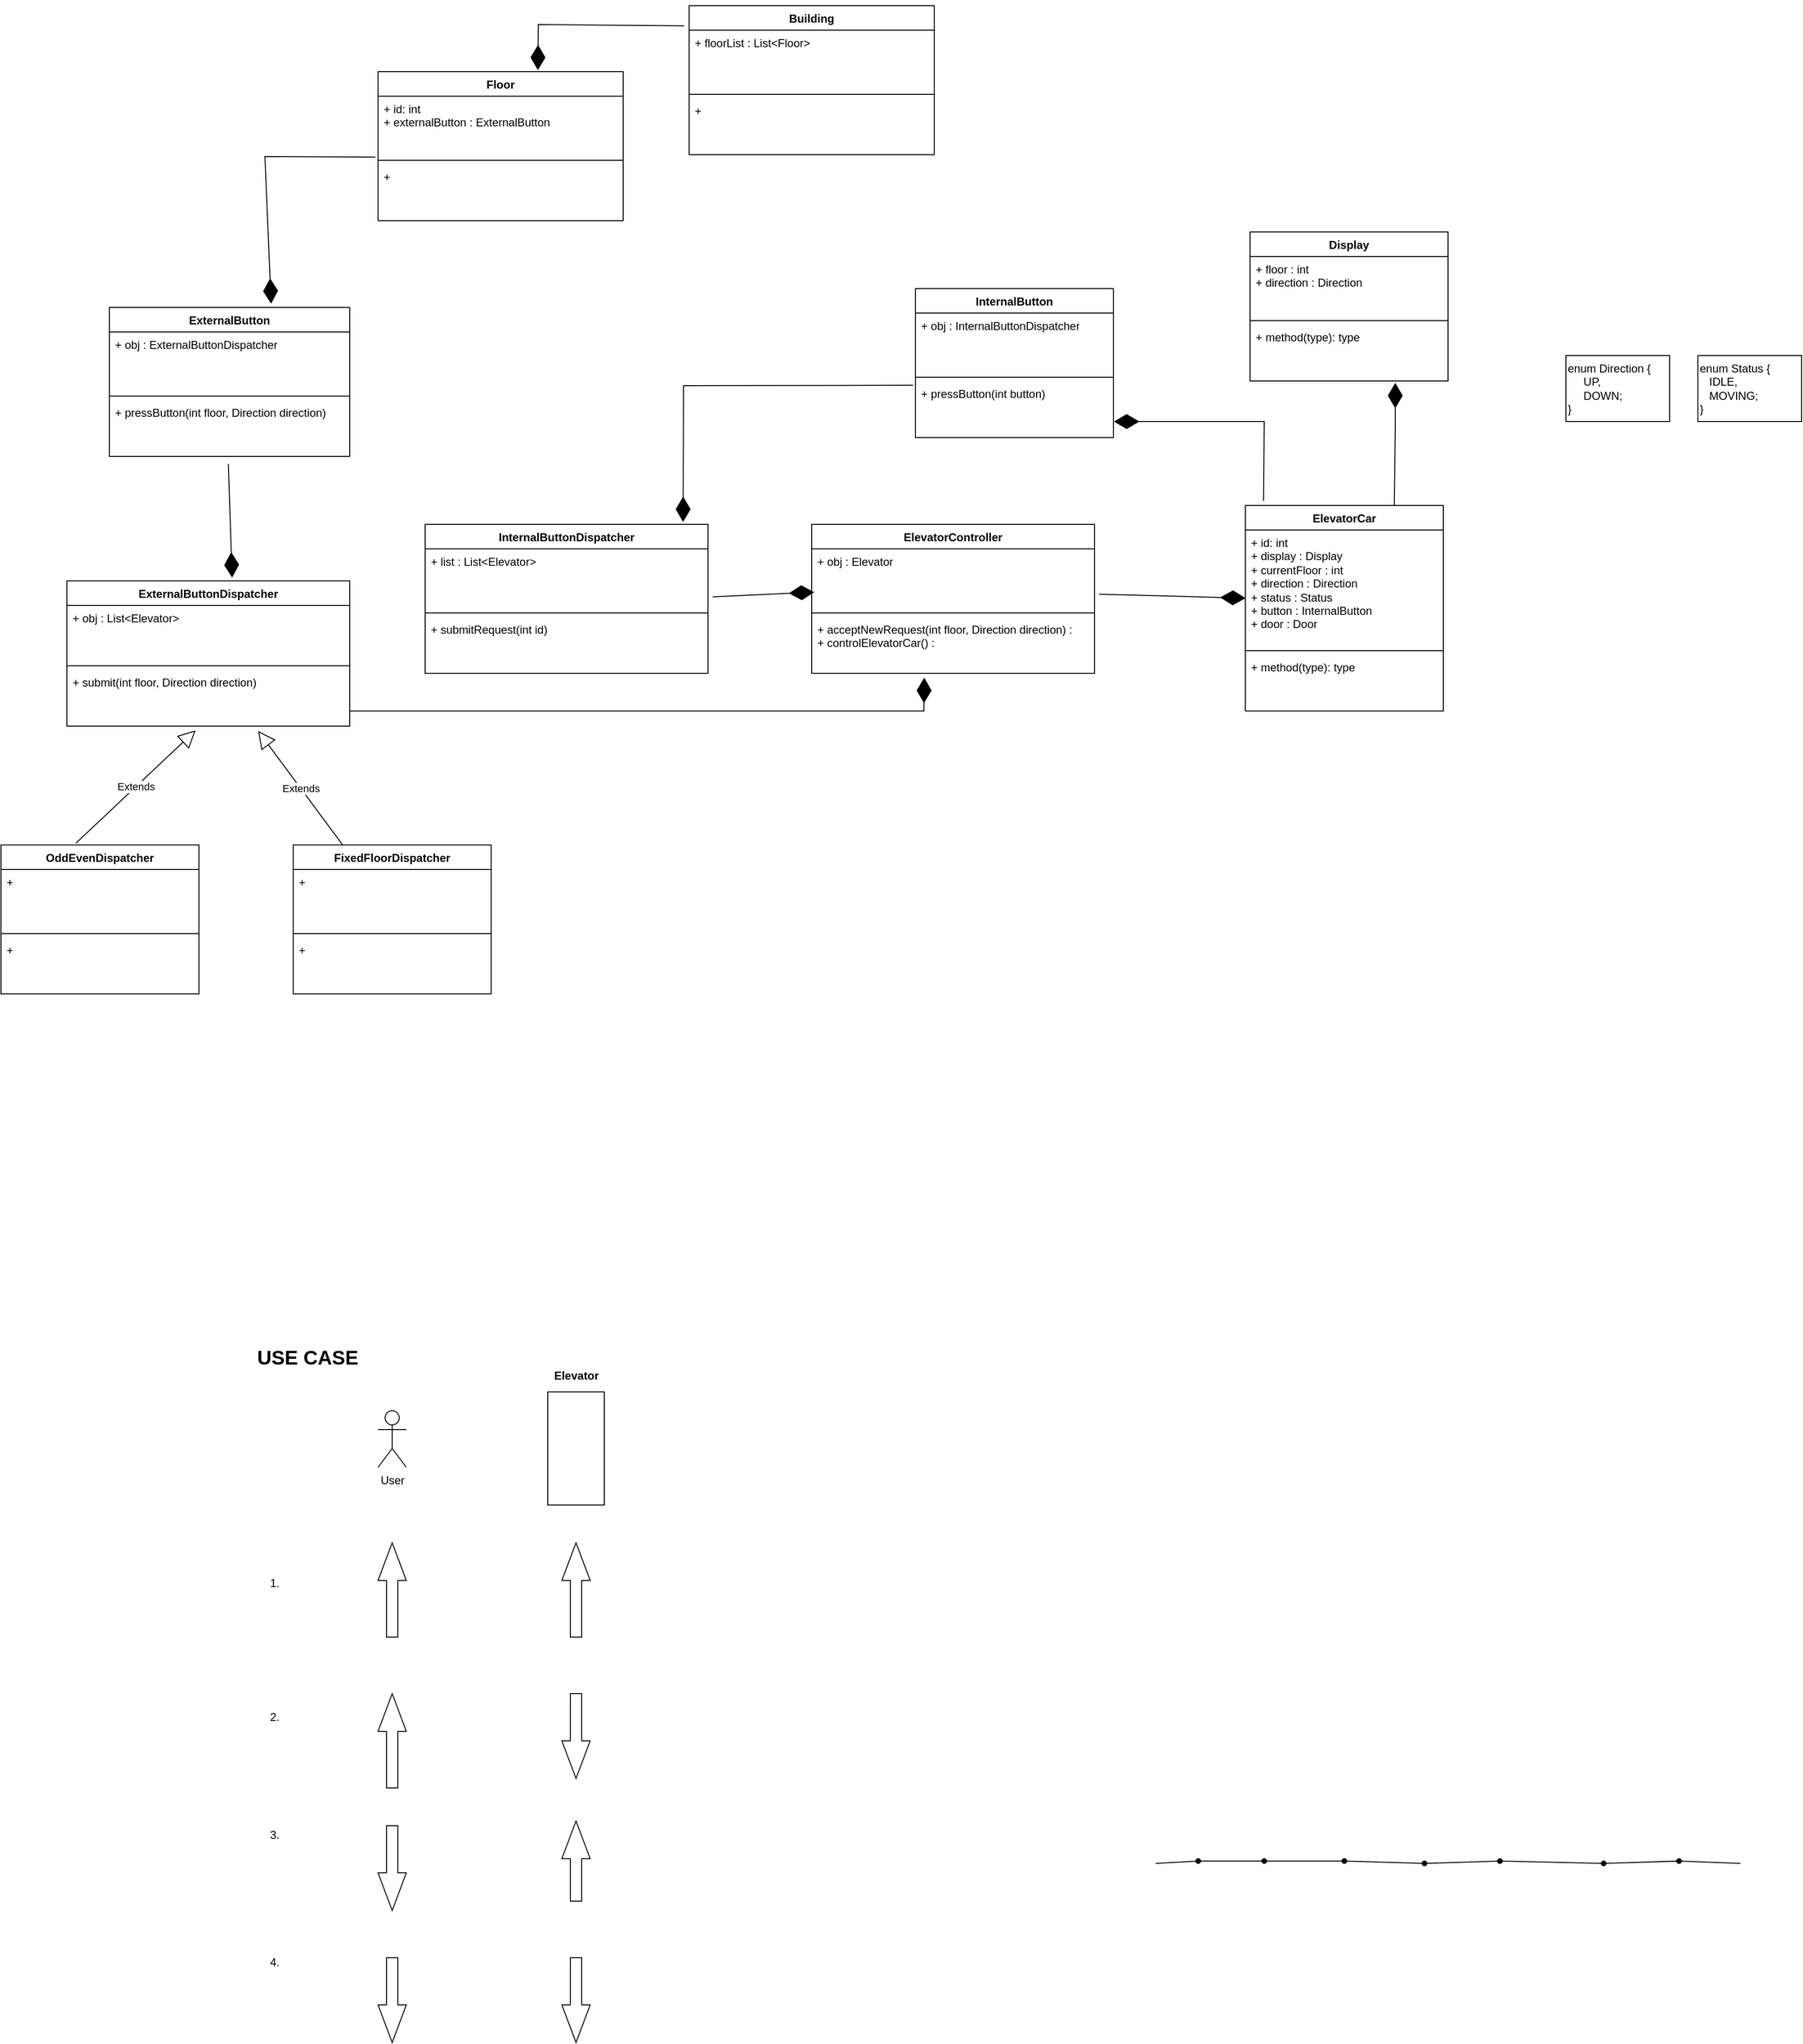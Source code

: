 <mxfile version="24.5.4" type="device">
  <diagram name="Page-1" id="S8YTOZrHcixdIfj45pyo">
    <mxGraphModel dx="3222" dy="2102" grid="1" gridSize="10" guides="1" tooltips="1" connect="1" arrows="1" fold="1" page="1" pageScale="1" pageWidth="850" pageHeight="1100" math="0" shadow="0">
      <root>
        <mxCell id="0" />
        <mxCell id="1" parent="0" />
        <mxCell id="PVSmNiR2cH8IBzTru6Gr-1" value="ElevatorCar" style="swimlane;fontStyle=1;align=center;verticalAlign=top;childLayout=stackLayout;horizontal=1;startSize=26;horizontalStack=0;resizeParent=1;resizeParentMax=0;resizeLast=0;collapsible=1;marginBottom=0;whiteSpace=wrap;html=1;" vertex="1" parent="1">
          <mxGeometry x="210" y="220" width="210" height="218" as="geometry" />
        </mxCell>
        <mxCell id="PVSmNiR2cH8IBzTru6Gr-2" value="&lt;div&gt;+ id: int&lt;/div&gt;+ display : Display&lt;div&gt;+ currentFloor : int&lt;/div&gt;&lt;div&gt;+ direction : Direction&lt;/div&gt;&lt;div&gt;+ status : Status&lt;/div&gt;&lt;div&gt;+ button : InternalButton&lt;/div&gt;&lt;div&gt;+ door : Door&lt;/div&gt;" style="text;strokeColor=none;fillColor=none;align=left;verticalAlign=top;spacingLeft=4;spacingRight=4;overflow=hidden;rotatable=0;points=[[0,0.5],[1,0.5]];portConstraint=eastwest;whiteSpace=wrap;html=1;" vertex="1" parent="PVSmNiR2cH8IBzTru6Gr-1">
          <mxGeometry y="26" width="210" height="124" as="geometry" />
        </mxCell>
        <mxCell id="PVSmNiR2cH8IBzTru6Gr-3" value="" style="line;strokeWidth=1;fillColor=none;align=left;verticalAlign=middle;spacingTop=-1;spacingLeft=3;spacingRight=3;rotatable=0;labelPosition=right;points=[];portConstraint=eastwest;strokeColor=inherit;" vertex="1" parent="PVSmNiR2cH8IBzTru6Gr-1">
          <mxGeometry y="150" width="210" height="8" as="geometry" />
        </mxCell>
        <mxCell id="PVSmNiR2cH8IBzTru6Gr-4" value="+ method(type): type" style="text;strokeColor=none;fillColor=none;align=left;verticalAlign=top;spacingLeft=4;spacingRight=4;overflow=hidden;rotatable=0;points=[[0,0.5],[1,0.5]];portConstraint=eastwest;whiteSpace=wrap;html=1;" vertex="1" parent="PVSmNiR2cH8IBzTru6Gr-1">
          <mxGeometry y="158" width="210" height="60" as="geometry" />
        </mxCell>
        <mxCell id="PVSmNiR2cH8IBzTru6Gr-5" value="Display" style="swimlane;fontStyle=1;align=center;verticalAlign=top;childLayout=stackLayout;horizontal=1;startSize=26;horizontalStack=0;resizeParent=1;resizeParentMax=0;resizeLast=0;collapsible=1;marginBottom=0;whiteSpace=wrap;html=1;" vertex="1" parent="1">
          <mxGeometry x="215" y="-70" width="210" height="158" as="geometry" />
        </mxCell>
        <mxCell id="PVSmNiR2cH8IBzTru6Gr-6" value="+ floor : int&lt;div&gt;+ direction : Direction&lt;/div&gt;" style="text;strokeColor=none;fillColor=none;align=left;verticalAlign=top;spacingLeft=4;spacingRight=4;overflow=hidden;rotatable=0;points=[[0,0.5],[1,0.5]];portConstraint=eastwest;whiteSpace=wrap;html=1;" vertex="1" parent="PVSmNiR2cH8IBzTru6Gr-5">
          <mxGeometry y="26" width="210" height="64" as="geometry" />
        </mxCell>
        <mxCell id="PVSmNiR2cH8IBzTru6Gr-7" value="" style="line;strokeWidth=1;fillColor=none;align=left;verticalAlign=middle;spacingTop=-1;spacingLeft=3;spacingRight=3;rotatable=0;labelPosition=right;points=[];portConstraint=eastwest;strokeColor=inherit;" vertex="1" parent="PVSmNiR2cH8IBzTru6Gr-5">
          <mxGeometry y="90" width="210" height="8" as="geometry" />
        </mxCell>
        <mxCell id="PVSmNiR2cH8IBzTru6Gr-8" value="+ method(type): type" style="text;strokeColor=none;fillColor=none;align=left;verticalAlign=top;spacingLeft=4;spacingRight=4;overflow=hidden;rotatable=0;points=[[0,0.5],[1,0.5]];portConstraint=eastwest;whiteSpace=wrap;html=1;" vertex="1" parent="PVSmNiR2cH8IBzTru6Gr-5">
          <mxGeometry y="98" width="210" height="60" as="geometry" />
        </mxCell>
        <mxCell id="PVSmNiR2cH8IBzTru6Gr-9" value="enum Direction {&lt;div&gt;&lt;span style=&quot;background-color: initial;&quot;&gt;&amp;nbsp; &amp;nbsp; &amp;nbsp;UP,&lt;/span&gt;&lt;/div&gt;&lt;div&gt;&lt;span style=&quot;background-color: initial;&quot;&gt;&amp;nbsp; &amp;nbsp; &amp;nbsp;DOWN;&lt;/span&gt;&lt;div&gt;}&lt;/div&gt;&lt;/div&gt;" style="html=1;whiteSpace=wrap;align=left;" vertex="1" parent="1">
          <mxGeometry x="550" y="61" width="110" height="70" as="geometry" />
        </mxCell>
        <mxCell id="PVSmNiR2cH8IBzTru6Gr-10" value="enum Status {&lt;div&gt;&amp;nbsp; &amp;nbsp;IDLE,&lt;/div&gt;&lt;div&gt;&amp;nbsp; &amp;nbsp;MOVING;&lt;/div&gt;&lt;div&gt;}&lt;/div&gt;" style="html=1;whiteSpace=wrap;align=left;" vertex="1" parent="1">
          <mxGeometry x="690" y="61" width="110" height="70" as="geometry" />
        </mxCell>
        <mxCell id="PVSmNiR2cH8IBzTru6Gr-11" value="InternalButton" style="swimlane;fontStyle=1;align=center;verticalAlign=top;childLayout=stackLayout;horizontal=1;startSize=26;horizontalStack=0;resizeParent=1;resizeParentMax=0;resizeLast=0;collapsible=1;marginBottom=0;whiteSpace=wrap;html=1;" vertex="1" parent="1">
          <mxGeometry x="-140" y="-10" width="210" height="158" as="geometry" />
        </mxCell>
        <mxCell id="PVSmNiR2cH8IBzTru6Gr-12" value="+ obj : InternalButtonDispatcher" style="text;strokeColor=none;fillColor=none;align=left;verticalAlign=top;spacingLeft=4;spacingRight=4;overflow=hidden;rotatable=0;points=[[0,0.5],[1,0.5]];portConstraint=eastwest;whiteSpace=wrap;html=1;" vertex="1" parent="PVSmNiR2cH8IBzTru6Gr-11">
          <mxGeometry y="26" width="210" height="64" as="geometry" />
        </mxCell>
        <mxCell id="PVSmNiR2cH8IBzTru6Gr-13" value="" style="line;strokeWidth=1;fillColor=none;align=left;verticalAlign=middle;spacingTop=-1;spacingLeft=3;spacingRight=3;rotatable=0;labelPosition=right;points=[];portConstraint=eastwest;strokeColor=inherit;" vertex="1" parent="PVSmNiR2cH8IBzTru6Gr-11">
          <mxGeometry y="90" width="210" height="8" as="geometry" />
        </mxCell>
        <mxCell id="PVSmNiR2cH8IBzTru6Gr-14" value="+ pressButton(int button)" style="text;strokeColor=none;fillColor=none;align=left;verticalAlign=top;spacingLeft=4;spacingRight=4;overflow=hidden;rotatable=0;points=[[0,0.5],[1,0.5]];portConstraint=eastwest;whiteSpace=wrap;html=1;" vertex="1" parent="PVSmNiR2cH8IBzTru6Gr-11">
          <mxGeometry y="98" width="210" height="60" as="geometry" />
        </mxCell>
        <mxCell id="PVSmNiR2cH8IBzTru6Gr-15" value="" style="endArrow=diamondThin;endFill=1;endSize=24;html=1;rounded=0;exitX=0.092;exitY=-0.022;exitDx=0;exitDy=0;exitPerimeter=0;entryX=1.003;entryY=0.717;entryDx=0;entryDy=0;entryPerimeter=0;" edge="1" parent="1" source="PVSmNiR2cH8IBzTru6Gr-1" target="PVSmNiR2cH8IBzTru6Gr-14">
          <mxGeometry width="160" relative="1" as="geometry">
            <mxPoint x="30" y="70" as="sourcePoint" />
            <mxPoint x="190" y="70" as="targetPoint" />
            <Array as="points">
              <mxPoint x="230" y="131" />
            </Array>
          </mxGeometry>
        </mxCell>
        <mxCell id="PVSmNiR2cH8IBzTru6Gr-16" value="" style="endArrow=diamondThin;endFill=1;endSize=24;html=1;rounded=0;exitX=0.092;exitY=-0.022;exitDx=0;exitDy=0;exitPerimeter=0;" edge="1" parent="1">
          <mxGeometry width="160" relative="1" as="geometry">
            <mxPoint x="368" y="220" as="sourcePoint" />
            <mxPoint x="369" y="90" as="targetPoint" />
            <Array as="points">
              <mxPoint x="369" y="136" />
            </Array>
          </mxGeometry>
        </mxCell>
        <mxCell id="PVSmNiR2cH8IBzTru6Gr-17" value="ElevatorController" style="swimlane;fontStyle=1;align=center;verticalAlign=top;childLayout=stackLayout;horizontal=1;startSize=26;horizontalStack=0;resizeParent=1;resizeParentMax=0;resizeLast=0;collapsible=1;marginBottom=0;whiteSpace=wrap;html=1;" vertex="1" parent="1">
          <mxGeometry x="-250" y="240" width="300" height="158" as="geometry" />
        </mxCell>
        <mxCell id="PVSmNiR2cH8IBzTru6Gr-18" value="+ obj : Elevator" style="text;strokeColor=none;fillColor=none;align=left;verticalAlign=top;spacingLeft=4;spacingRight=4;overflow=hidden;rotatable=0;points=[[0,0.5],[1,0.5]];portConstraint=eastwest;whiteSpace=wrap;html=1;" vertex="1" parent="PVSmNiR2cH8IBzTru6Gr-17">
          <mxGeometry y="26" width="300" height="64" as="geometry" />
        </mxCell>
        <mxCell id="PVSmNiR2cH8IBzTru6Gr-19" value="" style="line;strokeWidth=1;fillColor=none;align=left;verticalAlign=middle;spacingTop=-1;spacingLeft=3;spacingRight=3;rotatable=0;labelPosition=right;points=[];portConstraint=eastwest;strokeColor=inherit;" vertex="1" parent="PVSmNiR2cH8IBzTru6Gr-17">
          <mxGeometry y="90" width="300" height="8" as="geometry" />
        </mxCell>
        <mxCell id="PVSmNiR2cH8IBzTru6Gr-20" value="+ acceptNewRequest(int floor, Direction direction) :&lt;div&gt;+ controlElevatorCar() :&lt;/div&gt;" style="text;strokeColor=none;fillColor=none;align=left;verticalAlign=top;spacingLeft=4;spacingRight=4;overflow=hidden;rotatable=0;points=[[0,0.5],[1,0.5]];portConstraint=eastwest;whiteSpace=wrap;html=1;" vertex="1" parent="PVSmNiR2cH8IBzTru6Gr-17">
          <mxGeometry y="98" width="300" height="60" as="geometry" />
        </mxCell>
        <mxCell id="PVSmNiR2cH8IBzTru6Gr-21" value="" style="endArrow=diamondThin;endFill=1;endSize=24;html=1;rounded=0;exitX=1.016;exitY=0.751;exitDx=0;exitDy=0;exitPerimeter=0;entryX=0.001;entryY=0.583;entryDx=0;entryDy=0;entryPerimeter=0;" edge="1" parent="1" source="PVSmNiR2cH8IBzTru6Gr-18" target="PVSmNiR2cH8IBzTru6Gr-2">
          <mxGeometry width="160" relative="1" as="geometry">
            <mxPoint x="70" y="360" as="sourcePoint" />
            <mxPoint x="71" y="230" as="targetPoint" />
            <Array as="points" />
          </mxGeometry>
        </mxCell>
        <mxCell id="PVSmNiR2cH8IBzTru6Gr-22" value="InternalButtonDispatcher" style="swimlane;fontStyle=1;align=center;verticalAlign=top;childLayout=stackLayout;horizontal=1;startSize=26;horizontalStack=0;resizeParent=1;resizeParentMax=0;resizeLast=0;collapsible=1;marginBottom=0;whiteSpace=wrap;html=1;" vertex="1" parent="1">
          <mxGeometry x="-660" y="240" width="300" height="158" as="geometry" />
        </mxCell>
        <mxCell id="PVSmNiR2cH8IBzTru6Gr-23" value="+ list : List&amp;lt;Elevator&amp;gt;" style="text;strokeColor=none;fillColor=none;align=left;verticalAlign=top;spacingLeft=4;spacingRight=4;overflow=hidden;rotatable=0;points=[[0,0.5],[1,0.5]];portConstraint=eastwest;whiteSpace=wrap;html=1;" vertex="1" parent="PVSmNiR2cH8IBzTru6Gr-22">
          <mxGeometry y="26" width="300" height="64" as="geometry" />
        </mxCell>
        <mxCell id="PVSmNiR2cH8IBzTru6Gr-24" value="" style="line;strokeWidth=1;fillColor=none;align=left;verticalAlign=middle;spacingTop=-1;spacingLeft=3;spacingRight=3;rotatable=0;labelPosition=right;points=[];portConstraint=eastwest;strokeColor=inherit;" vertex="1" parent="PVSmNiR2cH8IBzTru6Gr-22">
          <mxGeometry y="90" width="300" height="8" as="geometry" />
        </mxCell>
        <mxCell id="PVSmNiR2cH8IBzTru6Gr-25" value="+ submitRequest(int id)" style="text;strokeColor=none;fillColor=none;align=left;verticalAlign=top;spacingLeft=4;spacingRight=4;overflow=hidden;rotatable=0;points=[[0,0.5],[1,0.5]];portConstraint=eastwest;whiteSpace=wrap;html=1;" vertex="1" parent="PVSmNiR2cH8IBzTru6Gr-22">
          <mxGeometry y="98" width="300" height="60" as="geometry" />
        </mxCell>
        <mxCell id="PVSmNiR2cH8IBzTru6Gr-26" value="ExternalButtonDispatcher" style="swimlane;fontStyle=1;align=center;verticalAlign=top;childLayout=stackLayout;horizontal=1;startSize=26;horizontalStack=0;resizeParent=1;resizeParentMax=0;resizeLast=0;collapsible=1;marginBottom=0;whiteSpace=wrap;html=1;" vertex="1" parent="1">
          <mxGeometry x="-1040" y="300" width="300" height="154" as="geometry" />
        </mxCell>
        <mxCell id="PVSmNiR2cH8IBzTru6Gr-27" value="+ obj : List&amp;lt;Elevator&amp;gt;" style="text;strokeColor=none;fillColor=none;align=left;verticalAlign=top;spacingLeft=4;spacingRight=4;overflow=hidden;rotatable=0;points=[[0,0.5],[1,0.5]];portConstraint=eastwest;whiteSpace=wrap;html=1;" vertex="1" parent="PVSmNiR2cH8IBzTru6Gr-26">
          <mxGeometry y="26" width="300" height="60" as="geometry" />
        </mxCell>
        <mxCell id="PVSmNiR2cH8IBzTru6Gr-28" value="" style="line;strokeWidth=1;fillColor=none;align=left;verticalAlign=middle;spacingTop=-1;spacingLeft=3;spacingRight=3;rotatable=0;labelPosition=right;points=[];portConstraint=eastwest;strokeColor=inherit;" vertex="1" parent="PVSmNiR2cH8IBzTru6Gr-26">
          <mxGeometry y="86" width="300" height="8" as="geometry" />
        </mxCell>
        <mxCell id="PVSmNiR2cH8IBzTru6Gr-29" value="+ submit(int floor, Direction direction)" style="text;strokeColor=none;fillColor=none;align=left;verticalAlign=top;spacingLeft=4;spacingRight=4;overflow=hidden;rotatable=0;points=[[0,0.5],[1,0.5]];portConstraint=eastwest;whiteSpace=wrap;html=1;" vertex="1" parent="PVSmNiR2cH8IBzTru6Gr-26">
          <mxGeometry y="94" width="300" height="60" as="geometry" />
        </mxCell>
        <mxCell id="PVSmNiR2cH8IBzTru6Gr-30" value="" style="endArrow=diamondThin;endFill=1;endSize=24;html=1;rounded=0;exitX=-0.012;exitY=0.076;exitDx=0;exitDy=0;exitPerimeter=0;entryX=0.912;entryY=-0.016;entryDx=0;entryDy=0;entryPerimeter=0;" edge="1" parent="1" source="PVSmNiR2cH8IBzTru6Gr-14" target="PVSmNiR2cH8IBzTru6Gr-22">
          <mxGeometry width="160" relative="1" as="geometry">
            <mxPoint x="-346" y="172" as="sourcePoint" />
            <mxPoint x="-504" y="88" as="targetPoint" />
            <Array as="points">
              <mxPoint x="-386" y="93" />
            </Array>
          </mxGeometry>
        </mxCell>
        <mxCell id="PVSmNiR2cH8IBzTru6Gr-31" value="ExternalButton" style="swimlane;fontStyle=1;align=center;verticalAlign=top;childLayout=stackLayout;horizontal=1;startSize=26;horizontalStack=0;resizeParent=1;resizeParentMax=0;resizeLast=0;collapsible=1;marginBottom=0;whiteSpace=wrap;html=1;" vertex="1" parent="1">
          <mxGeometry x="-995" y="10" width="255" height="158" as="geometry" />
        </mxCell>
        <mxCell id="PVSmNiR2cH8IBzTru6Gr-32" value="+ obj : ExternalButtonDispatcher" style="text;strokeColor=none;fillColor=none;align=left;verticalAlign=top;spacingLeft=4;spacingRight=4;overflow=hidden;rotatable=0;points=[[0,0.5],[1,0.5]];portConstraint=eastwest;whiteSpace=wrap;html=1;" vertex="1" parent="PVSmNiR2cH8IBzTru6Gr-31">
          <mxGeometry y="26" width="255" height="64" as="geometry" />
        </mxCell>
        <mxCell id="PVSmNiR2cH8IBzTru6Gr-33" value="" style="line;strokeWidth=1;fillColor=none;align=left;verticalAlign=middle;spacingTop=-1;spacingLeft=3;spacingRight=3;rotatable=0;labelPosition=right;points=[];portConstraint=eastwest;strokeColor=inherit;" vertex="1" parent="PVSmNiR2cH8IBzTru6Gr-31">
          <mxGeometry y="90" width="255" height="8" as="geometry" />
        </mxCell>
        <mxCell id="PVSmNiR2cH8IBzTru6Gr-34" value="+ pressButton(int floor, Direction direction)" style="text;strokeColor=none;fillColor=none;align=left;verticalAlign=top;spacingLeft=4;spacingRight=4;overflow=hidden;rotatable=0;points=[[0,0.5],[1,0.5]];portConstraint=eastwest;whiteSpace=wrap;html=1;" vertex="1" parent="PVSmNiR2cH8IBzTru6Gr-31">
          <mxGeometry y="98" width="255" height="60" as="geometry" />
        </mxCell>
        <mxCell id="PVSmNiR2cH8IBzTru6Gr-35" value="" style="endArrow=diamondThin;endFill=1;endSize=24;html=1;rounded=0;exitX=1.017;exitY=0.795;exitDx=0;exitDy=0;exitPerimeter=0;entryX=0.009;entryY=0.718;entryDx=0;entryDy=0;entryPerimeter=0;" edge="1" parent="1" source="PVSmNiR2cH8IBzTru6Gr-23" target="PVSmNiR2cH8IBzTru6Gr-18">
          <mxGeometry width="160" relative="1" as="geometry">
            <mxPoint x="-390" y="310" as="sourcePoint" />
            <mxPoint x="-235" y="314" as="targetPoint" />
            <Array as="points" />
          </mxGeometry>
        </mxCell>
        <mxCell id="PVSmNiR2cH8IBzTru6Gr-36" value="OddEvenDispatcher" style="swimlane;fontStyle=1;align=center;verticalAlign=top;childLayout=stackLayout;horizontal=1;startSize=26;horizontalStack=0;resizeParent=1;resizeParentMax=0;resizeLast=0;collapsible=1;marginBottom=0;whiteSpace=wrap;html=1;" vertex="1" parent="1">
          <mxGeometry x="-1110" y="580" width="210" height="158" as="geometry" />
        </mxCell>
        <mxCell id="PVSmNiR2cH8IBzTru6Gr-37" value="+" style="text;strokeColor=none;fillColor=none;align=left;verticalAlign=top;spacingLeft=4;spacingRight=4;overflow=hidden;rotatable=0;points=[[0,0.5],[1,0.5]];portConstraint=eastwest;whiteSpace=wrap;html=1;" vertex="1" parent="PVSmNiR2cH8IBzTru6Gr-36">
          <mxGeometry y="26" width="210" height="64" as="geometry" />
        </mxCell>
        <mxCell id="PVSmNiR2cH8IBzTru6Gr-38" value="" style="line;strokeWidth=1;fillColor=none;align=left;verticalAlign=middle;spacingTop=-1;spacingLeft=3;spacingRight=3;rotatable=0;labelPosition=right;points=[];portConstraint=eastwest;strokeColor=inherit;" vertex="1" parent="PVSmNiR2cH8IBzTru6Gr-36">
          <mxGeometry y="90" width="210" height="8" as="geometry" />
        </mxCell>
        <mxCell id="PVSmNiR2cH8IBzTru6Gr-39" value="+" style="text;strokeColor=none;fillColor=none;align=left;verticalAlign=top;spacingLeft=4;spacingRight=4;overflow=hidden;rotatable=0;points=[[0,0.5],[1,0.5]];portConstraint=eastwest;whiteSpace=wrap;html=1;" vertex="1" parent="PVSmNiR2cH8IBzTru6Gr-36">
          <mxGeometry y="98" width="210" height="60" as="geometry" />
        </mxCell>
        <mxCell id="PVSmNiR2cH8IBzTru6Gr-40" value="FixedFloorDispatcher" style="swimlane;fontStyle=1;align=center;verticalAlign=top;childLayout=stackLayout;horizontal=1;startSize=26;horizontalStack=0;resizeParent=1;resizeParentMax=0;resizeLast=0;collapsible=1;marginBottom=0;whiteSpace=wrap;html=1;" vertex="1" parent="1">
          <mxGeometry x="-800" y="580" width="210" height="158" as="geometry" />
        </mxCell>
        <mxCell id="PVSmNiR2cH8IBzTru6Gr-41" value="+" style="text;strokeColor=none;fillColor=none;align=left;verticalAlign=top;spacingLeft=4;spacingRight=4;overflow=hidden;rotatable=0;points=[[0,0.5],[1,0.5]];portConstraint=eastwest;whiteSpace=wrap;html=1;" vertex="1" parent="PVSmNiR2cH8IBzTru6Gr-40">
          <mxGeometry y="26" width="210" height="64" as="geometry" />
        </mxCell>
        <mxCell id="PVSmNiR2cH8IBzTru6Gr-42" value="" style="line;strokeWidth=1;fillColor=none;align=left;verticalAlign=middle;spacingTop=-1;spacingLeft=3;spacingRight=3;rotatable=0;labelPosition=right;points=[];portConstraint=eastwest;strokeColor=inherit;" vertex="1" parent="PVSmNiR2cH8IBzTru6Gr-40">
          <mxGeometry y="90" width="210" height="8" as="geometry" />
        </mxCell>
        <mxCell id="PVSmNiR2cH8IBzTru6Gr-43" value="+" style="text;strokeColor=none;fillColor=none;align=left;verticalAlign=top;spacingLeft=4;spacingRight=4;overflow=hidden;rotatable=0;points=[[0,0.5],[1,0.5]];portConstraint=eastwest;whiteSpace=wrap;html=1;" vertex="1" parent="PVSmNiR2cH8IBzTru6Gr-40">
          <mxGeometry y="98" width="210" height="60" as="geometry" />
        </mxCell>
        <mxCell id="PVSmNiR2cH8IBzTru6Gr-44" value="Extends" style="endArrow=block;endSize=16;endFill=0;html=1;rounded=0;entryX=0.676;entryY=1.086;entryDx=0;entryDy=0;entryPerimeter=0;exitX=0.25;exitY=0;exitDx=0;exitDy=0;" edge="1" parent="1" source="PVSmNiR2cH8IBzTru6Gr-40" target="PVSmNiR2cH8IBzTru6Gr-29">
          <mxGeometry width="160" relative="1" as="geometry">
            <mxPoint x="-700" y="500" as="sourcePoint" />
            <mxPoint x="-540" y="500" as="targetPoint" />
          </mxGeometry>
        </mxCell>
        <mxCell id="PVSmNiR2cH8IBzTru6Gr-45" value="Extends" style="endArrow=block;endSize=16;endFill=0;html=1;rounded=0;entryX=0.455;entryY=1.075;entryDx=0;entryDy=0;entryPerimeter=0;exitX=0.379;exitY=-0.012;exitDx=0;exitDy=0;exitPerimeter=0;" edge="1" parent="1" source="PVSmNiR2cH8IBzTru6Gr-36" target="PVSmNiR2cH8IBzTru6Gr-29">
          <mxGeometry width="160" relative="1" as="geometry">
            <mxPoint x="-1020" y="500" as="sourcePoint" />
            <mxPoint x="-920" y="394" as="targetPoint" />
          </mxGeometry>
        </mxCell>
        <mxCell id="PVSmNiR2cH8IBzTru6Gr-46" value="" style="endArrow=diamondThin;endFill=1;endSize=24;html=1;rounded=0;exitX=1.016;exitY=0.751;exitDx=0;exitDy=0;exitPerimeter=0;entryX=0.398;entryY=1.078;entryDx=0;entryDy=0;entryPerimeter=0;" edge="1" parent="1" target="PVSmNiR2cH8IBzTru6Gr-20">
          <mxGeometry width="160" relative="1" as="geometry">
            <mxPoint x="-740" y="438" as="sourcePoint" />
            <mxPoint x="-585" y="442" as="targetPoint" />
            <Array as="points">
              <mxPoint x="-131" y="438" />
            </Array>
          </mxGeometry>
        </mxCell>
        <mxCell id="PVSmNiR2cH8IBzTru6Gr-48" value="" style="endArrow=diamondThin;endFill=1;endSize=24;html=1;rounded=0;exitX=0.495;exitY=1.133;exitDx=0;exitDy=0;exitPerimeter=0;entryX=0.584;entryY=-0.023;entryDx=0;entryDy=0;entryPerimeter=0;" edge="1" parent="1" source="PVSmNiR2cH8IBzTru6Gr-34" target="PVSmNiR2cH8IBzTru6Gr-26">
          <mxGeometry width="160" relative="1" as="geometry">
            <mxPoint x="-860" y="153" as="sourcePoint" />
            <mxPoint x="-752" y="148" as="targetPoint" />
            <Array as="points" />
          </mxGeometry>
        </mxCell>
        <mxCell id="PVSmNiR2cH8IBzTru6Gr-49" value="Floor" style="swimlane;fontStyle=1;align=center;verticalAlign=top;childLayout=stackLayout;horizontal=1;startSize=26;horizontalStack=0;resizeParent=1;resizeParentMax=0;resizeLast=0;collapsible=1;marginBottom=0;whiteSpace=wrap;html=1;" vertex="1" parent="1">
          <mxGeometry x="-710" y="-240" width="260" height="158" as="geometry" />
        </mxCell>
        <mxCell id="PVSmNiR2cH8IBzTru6Gr-50" value="+ id: int&lt;div&gt;+ externalButton : ExternalButton&lt;/div&gt;" style="text;strokeColor=none;fillColor=none;align=left;verticalAlign=top;spacingLeft=4;spacingRight=4;overflow=hidden;rotatable=0;points=[[0,0.5],[1,0.5]];portConstraint=eastwest;whiteSpace=wrap;html=1;" vertex="1" parent="PVSmNiR2cH8IBzTru6Gr-49">
          <mxGeometry y="26" width="260" height="64" as="geometry" />
        </mxCell>
        <mxCell id="PVSmNiR2cH8IBzTru6Gr-51" value="" style="line;strokeWidth=1;fillColor=none;align=left;verticalAlign=middle;spacingTop=-1;spacingLeft=3;spacingRight=3;rotatable=0;labelPosition=right;points=[];portConstraint=eastwest;strokeColor=inherit;" vertex="1" parent="PVSmNiR2cH8IBzTru6Gr-49">
          <mxGeometry y="90" width="260" height="8" as="geometry" />
        </mxCell>
        <mxCell id="PVSmNiR2cH8IBzTru6Gr-52" value="+" style="text;strokeColor=none;fillColor=none;align=left;verticalAlign=top;spacingLeft=4;spacingRight=4;overflow=hidden;rotatable=0;points=[[0,0.5],[1,0.5]];portConstraint=eastwest;whiteSpace=wrap;html=1;" vertex="1" parent="PVSmNiR2cH8IBzTru6Gr-49">
          <mxGeometry y="98" width="260" height="60" as="geometry" />
        </mxCell>
        <mxCell id="PVSmNiR2cH8IBzTru6Gr-53" value="Building" style="swimlane;fontStyle=1;align=center;verticalAlign=top;childLayout=stackLayout;horizontal=1;startSize=26;horizontalStack=0;resizeParent=1;resizeParentMax=0;resizeLast=0;collapsible=1;marginBottom=0;whiteSpace=wrap;html=1;" vertex="1" parent="1">
          <mxGeometry x="-380" y="-310" width="260" height="158" as="geometry" />
        </mxCell>
        <mxCell id="PVSmNiR2cH8IBzTru6Gr-54" value="+ floorList : List&amp;lt;Floor&amp;gt;" style="text;strokeColor=none;fillColor=none;align=left;verticalAlign=top;spacingLeft=4;spacingRight=4;overflow=hidden;rotatable=0;points=[[0,0.5],[1,0.5]];portConstraint=eastwest;whiteSpace=wrap;html=1;" vertex="1" parent="PVSmNiR2cH8IBzTru6Gr-53">
          <mxGeometry y="26" width="260" height="64" as="geometry" />
        </mxCell>
        <mxCell id="PVSmNiR2cH8IBzTru6Gr-55" value="" style="line;strokeWidth=1;fillColor=none;align=left;verticalAlign=middle;spacingTop=-1;spacingLeft=3;spacingRight=3;rotatable=0;labelPosition=right;points=[];portConstraint=eastwest;strokeColor=inherit;" vertex="1" parent="PVSmNiR2cH8IBzTru6Gr-53">
          <mxGeometry y="90" width="260" height="8" as="geometry" />
        </mxCell>
        <mxCell id="PVSmNiR2cH8IBzTru6Gr-56" value="+" style="text;strokeColor=none;fillColor=none;align=left;verticalAlign=top;spacingLeft=4;spacingRight=4;overflow=hidden;rotatable=0;points=[[0,0.5],[1,0.5]];portConstraint=eastwest;whiteSpace=wrap;html=1;" vertex="1" parent="PVSmNiR2cH8IBzTru6Gr-53">
          <mxGeometry y="98" width="260" height="60" as="geometry" />
        </mxCell>
        <mxCell id="PVSmNiR2cH8IBzTru6Gr-57" value="" style="endArrow=diamondThin;endFill=1;endSize=24;html=1;rounded=0;exitX=-0.011;exitY=-0.123;exitDx=0;exitDy=0;exitPerimeter=0;entryX=0.673;entryY=-0.025;entryDx=0;entryDy=0;entryPerimeter=0;" edge="1" parent="1" source="PVSmNiR2cH8IBzTru6Gr-52" target="PVSmNiR2cH8IBzTru6Gr-31">
          <mxGeometry width="160" relative="1" as="geometry">
            <mxPoint x="-830" y="-110" as="sourcePoint" />
            <mxPoint x="-826" y="10" as="targetPoint" />
            <Array as="points">
              <mxPoint x="-830" y="-150" />
            </Array>
          </mxGeometry>
        </mxCell>
        <mxCell id="PVSmNiR2cH8IBzTru6Gr-58" value="" style="endArrow=diamondThin;endFill=1;endSize=24;html=1;rounded=0;exitX=-0.02;exitY=-0.072;exitDx=0;exitDy=0;exitPerimeter=0;entryX=0.652;entryY=-0.01;entryDx=0;entryDy=0;entryPerimeter=0;" edge="1" parent="1" source="PVSmNiR2cH8IBzTru6Gr-54" target="PVSmNiR2cH8IBzTru6Gr-49">
          <mxGeometry width="160" relative="1" as="geometry">
            <mxPoint x="-413" y="-309" as="sourcePoint" />
            <mxPoint x="-523" y="-154" as="targetPoint" />
            <Array as="points">
              <mxPoint x="-540" y="-290" />
            </Array>
          </mxGeometry>
        </mxCell>
        <mxCell id="PVSmNiR2cH8IBzTru6Gr-62" value="User" style="shape=umlActor;verticalLabelPosition=bottom;verticalAlign=top;html=1;outlineConnect=0;" vertex="1" parent="1">
          <mxGeometry x="-710" y="1180" width="30" height="60" as="geometry" />
        </mxCell>
        <mxCell id="PVSmNiR2cH8IBzTru6Gr-63" value="" style="rounded=0;whiteSpace=wrap;html=1;rotation=-90;" vertex="1" parent="1">
          <mxGeometry x="-560" y="1190" width="120" height="60" as="geometry" />
        </mxCell>
        <mxCell id="PVSmNiR2cH8IBzTru6Gr-64" value="&lt;b&gt;Elevator&lt;/b&gt;" style="text;html=1;align=center;verticalAlign=middle;resizable=0;points=[];autosize=1;strokeColor=none;fillColor=none;" vertex="1" parent="1">
          <mxGeometry x="-535" y="1128" width="70" height="30" as="geometry" />
        </mxCell>
        <mxCell id="PVSmNiR2cH8IBzTru6Gr-65" value="" style="html=1;shadow=0;dashed=0;align=center;verticalAlign=middle;shape=mxgraph.arrows2.arrow;dy=0.6;dx=40;direction=north;notch=0;" vertex="1" parent="1">
          <mxGeometry x="-710" y="1320" width="30" height="100" as="geometry" />
        </mxCell>
        <mxCell id="PVSmNiR2cH8IBzTru6Gr-67" value="" style="html=1;shadow=0;dashed=0;align=center;verticalAlign=middle;shape=mxgraph.arrows2.arrow;dy=0.6;dx=40;direction=north;notch=0;" vertex="1" parent="1">
          <mxGeometry x="-515" y="1320" width="30" height="100" as="geometry" />
        </mxCell>
        <mxCell id="PVSmNiR2cH8IBzTru6Gr-68" value="" style="html=1;shadow=0;dashed=0;align=center;verticalAlign=middle;shape=mxgraph.arrows2.arrow;dy=0.6;dx=40;direction=north;notch=0;" vertex="1" parent="1">
          <mxGeometry x="-710" y="1480" width="30" height="100" as="geometry" />
        </mxCell>
        <mxCell id="PVSmNiR2cH8IBzTru6Gr-69" value="" style="html=1;shadow=0;dashed=0;align=center;verticalAlign=middle;shape=mxgraph.arrows2.arrow;dy=0.6;dx=40;direction=north;notch=0;" vertex="1" parent="1">
          <mxGeometry x="-515" y="1615" width="30" height="85" as="geometry" />
        </mxCell>
        <mxCell id="PVSmNiR2cH8IBzTru6Gr-70" value="" style="html=1;shadow=0;dashed=0;align=center;verticalAlign=middle;shape=mxgraph.arrows2.arrow;dy=0.6;dx=40;direction=south;notch=0;" vertex="1" parent="1">
          <mxGeometry x="-515" y="1480" width="30" height="90" as="geometry" />
        </mxCell>
        <mxCell id="PVSmNiR2cH8IBzTru6Gr-71" value="" style="html=1;shadow=0;dashed=0;align=center;verticalAlign=middle;shape=mxgraph.arrows2.arrow;dy=0.6;dx=40;direction=south;notch=0;" vertex="1" parent="1">
          <mxGeometry x="-710" y="1620" width="30" height="90" as="geometry" />
        </mxCell>
        <mxCell id="PVSmNiR2cH8IBzTru6Gr-72" value="" style="html=1;shadow=0;dashed=0;align=center;verticalAlign=middle;shape=mxgraph.arrows2.arrow;dy=0.6;dx=40;direction=south;notch=0;" vertex="1" parent="1">
          <mxGeometry x="-710" y="1760" width="30" height="90" as="geometry" />
        </mxCell>
        <mxCell id="PVSmNiR2cH8IBzTru6Gr-73" value="" style="html=1;shadow=0;dashed=0;align=center;verticalAlign=middle;shape=mxgraph.arrows2.arrow;dy=0.6;dx=40;direction=south;notch=0;" vertex="1" parent="1">
          <mxGeometry x="-515" y="1760" width="30" height="90" as="geometry" />
        </mxCell>
        <mxCell id="PVSmNiR2cH8IBzTru6Gr-74" value="1." style="text;html=1;align=center;verticalAlign=middle;resizable=0;points=[];autosize=1;strokeColor=none;fillColor=none;" vertex="1" parent="1">
          <mxGeometry x="-835" y="1348" width="30" height="30" as="geometry" />
        </mxCell>
        <mxCell id="PVSmNiR2cH8IBzTru6Gr-75" value="2.&lt;span style=&quot;color: rgba(0, 0, 0, 0); font-family: monospace; font-size: 0px; text-align: start;&quot;&gt;%3CmxGraphModel%3E%3Croot%3E%3CmxCell%20id%3D%220%22%2F%3E%3CmxCell%20id%3D%221%22%20parent%3D%220%22%2F%3E%3CmxCell%20id%3D%222%22%20value%3D%221.%22%20style%3D%22text%3Bhtml%3D1%3Balign%3Dcenter%3BverticalAlign%3Dmiddle%3Bresizable%3D0%3Bpoints%3D%5B%5D%3Bautosize%3D1%3BstrokeColor%3Dnone%3BfillColor%3Dnone%3B%22%20vertex%3D%221%22%20parent%3D%221%22%3E%3CmxGeometry%20x%3D%22-835%22%20y%3D%221348%22%20width%3D%2230%22%20height%3D%2230%22%20as%3D%22geometry%22%2F%3E%3C%2FmxCell%3E%3C%2Froot%3E%3C%2FmxGraphModel%3E&lt;/span&gt;" style="text;html=1;align=center;verticalAlign=middle;resizable=0;points=[];autosize=1;strokeColor=none;fillColor=none;" vertex="1" parent="1">
          <mxGeometry x="-835" y="1490" width="30" height="30" as="geometry" />
        </mxCell>
        <mxCell id="PVSmNiR2cH8IBzTru6Gr-76" value="3." style="text;html=1;align=center;verticalAlign=middle;resizable=0;points=[];autosize=1;strokeColor=none;fillColor=none;" vertex="1" parent="1">
          <mxGeometry x="-835" y="1615" width="30" height="30" as="geometry" />
        </mxCell>
        <mxCell id="PVSmNiR2cH8IBzTru6Gr-77" value="4." style="text;html=1;align=center;verticalAlign=middle;resizable=0;points=[];autosize=1;strokeColor=none;fillColor=none;" vertex="1" parent="1">
          <mxGeometry x="-835" y="1750" width="30" height="30" as="geometry" />
        </mxCell>
        <mxCell id="PVSmNiR2cH8IBzTru6Gr-78" value="&lt;b style=&quot;font-size: 21px;&quot;&gt;USE CASE&lt;/b&gt;" style="text;html=1;align=center;verticalAlign=middle;resizable=0;points=[];autosize=1;strokeColor=none;fillColor=none;" vertex="1" parent="1">
          <mxGeometry x="-850" y="1103" width="130" height="40" as="geometry" />
        </mxCell>
        <mxCell id="PVSmNiR2cH8IBzTru6Gr-79" value="" style="endArrow=none;html=1;rounded=0;" edge="1" parent="1" source="PVSmNiR2cH8IBzTru6Gr-104">
          <mxGeometry width="50" height="50" relative="1" as="geometry">
            <mxPoint x="115" y="1660" as="sourcePoint" />
            <mxPoint x="735" y="1660" as="targetPoint" />
          </mxGeometry>
        </mxCell>
        <mxCell id="PVSmNiR2cH8IBzTru6Gr-93" value="" style="endArrow=none;html=1;rounded=0;" edge="1" parent="1" target="PVSmNiR2cH8IBzTru6Gr-92">
          <mxGeometry width="50" height="50" relative="1" as="geometry">
            <mxPoint x="115" y="1660" as="sourcePoint" />
            <mxPoint x="735" y="1660" as="targetPoint" />
          </mxGeometry>
        </mxCell>
        <mxCell id="PVSmNiR2cH8IBzTru6Gr-92" value="" style="shape=waypoint;sketch=0;size=6;pointerEvents=1;points=[];fillColor=none;resizable=0;rotatable=0;perimeter=centerPerimeter;snapToPoint=1;" vertex="1" parent="1">
          <mxGeometry x="150" y="1647.5" width="20" height="20" as="geometry" />
        </mxCell>
        <mxCell id="PVSmNiR2cH8IBzTru6Gr-95" value="" style="endArrow=none;html=1;rounded=0;" edge="1" parent="1" source="PVSmNiR2cH8IBzTru6Gr-92" target="PVSmNiR2cH8IBzTru6Gr-94">
          <mxGeometry width="50" height="50" relative="1" as="geometry">
            <mxPoint x="160" y="1658" as="sourcePoint" />
            <mxPoint x="735" y="1660" as="targetPoint" />
          </mxGeometry>
        </mxCell>
        <mxCell id="PVSmNiR2cH8IBzTru6Gr-94" value="" style="shape=waypoint;sketch=0;size=6;pointerEvents=1;points=[];fillColor=none;resizable=0;rotatable=0;perimeter=centerPerimeter;snapToPoint=1;" vertex="1" parent="1">
          <mxGeometry x="220" y="1647.5" width="20" height="20" as="geometry" />
        </mxCell>
        <mxCell id="PVSmNiR2cH8IBzTru6Gr-97" value="" style="endArrow=none;html=1;rounded=0;" edge="1" parent="1" source="PVSmNiR2cH8IBzTru6Gr-94" target="PVSmNiR2cH8IBzTru6Gr-96">
          <mxGeometry width="50" height="50" relative="1" as="geometry">
            <mxPoint x="230" y="1658" as="sourcePoint" />
            <mxPoint x="735" y="1660" as="targetPoint" />
          </mxGeometry>
        </mxCell>
        <mxCell id="PVSmNiR2cH8IBzTru6Gr-96" value="" style="shape=waypoint;sketch=0;size=6;pointerEvents=1;points=[];fillColor=none;resizable=0;rotatable=0;perimeter=centerPerimeter;snapToPoint=1;" vertex="1" parent="1">
          <mxGeometry x="305" y="1647.5" width="20" height="20" as="geometry" />
        </mxCell>
        <mxCell id="PVSmNiR2cH8IBzTru6Gr-99" value="" style="endArrow=none;html=1;rounded=0;" edge="1" parent="1" source="PVSmNiR2cH8IBzTru6Gr-96" target="PVSmNiR2cH8IBzTru6Gr-98">
          <mxGeometry width="50" height="50" relative="1" as="geometry">
            <mxPoint x="315" y="1658" as="sourcePoint" />
            <mxPoint x="735" y="1660" as="targetPoint" />
          </mxGeometry>
        </mxCell>
        <mxCell id="PVSmNiR2cH8IBzTru6Gr-98" value="" style="shape=waypoint;sketch=0;size=6;pointerEvents=1;points=[];fillColor=none;resizable=0;rotatable=0;perimeter=centerPerimeter;snapToPoint=1;" vertex="1" parent="1">
          <mxGeometry x="390" y="1650" width="20" height="20" as="geometry" />
        </mxCell>
        <mxCell id="PVSmNiR2cH8IBzTru6Gr-101" value="" style="endArrow=none;html=1;rounded=0;" edge="1" parent="1" source="PVSmNiR2cH8IBzTru6Gr-98" target="PVSmNiR2cH8IBzTru6Gr-100">
          <mxGeometry width="50" height="50" relative="1" as="geometry">
            <mxPoint x="390" y="1655" as="sourcePoint" />
            <mxPoint x="735" y="1660" as="targetPoint" />
          </mxGeometry>
        </mxCell>
        <mxCell id="PVSmNiR2cH8IBzTru6Gr-100" value="" style="shape=waypoint;sketch=0;size=6;pointerEvents=1;points=[];fillColor=none;resizable=0;rotatable=0;perimeter=centerPerimeter;snapToPoint=1;" vertex="1" parent="1">
          <mxGeometry x="470" y="1647.5" width="20" height="20" as="geometry" />
        </mxCell>
        <mxCell id="PVSmNiR2cH8IBzTru6Gr-103" value="" style="endArrow=none;html=1;rounded=0;" edge="1" parent="1" source="PVSmNiR2cH8IBzTru6Gr-100" target="PVSmNiR2cH8IBzTru6Gr-102">
          <mxGeometry width="50" height="50" relative="1" as="geometry">
            <mxPoint x="480" y="1658" as="sourcePoint" />
            <mxPoint x="735" y="1660" as="targetPoint" />
          </mxGeometry>
        </mxCell>
        <mxCell id="PVSmNiR2cH8IBzTru6Gr-102" value="" style="shape=waypoint;sketch=0;size=6;pointerEvents=1;points=[];fillColor=none;resizable=0;rotatable=0;perimeter=centerPerimeter;snapToPoint=1;" vertex="1" parent="1">
          <mxGeometry x="580" y="1650" width="20" height="20" as="geometry" />
        </mxCell>
        <mxCell id="PVSmNiR2cH8IBzTru6Gr-105" value="" style="endArrow=none;html=1;rounded=0;" edge="1" parent="1" source="PVSmNiR2cH8IBzTru6Gr-102" target="PVSmNiR2cH8IBzTru6Gr-104">
          <mxGeometry width="50" height="50" relative="1" as="geometry">
            <mxPoint x="590" y="1660" as="sourcePoint" />
            <mxPoint x="735" y="1660" as="targetPoint" />
          </mxGeometry>
        </mxCell>
        <mxCell id="PVSmNiR2cH8IBzTru6Gr-104" value="" style="shape=waypoint;sketch=0;size=6;pointerEvents=1;points=[];fillColor=none;resizable=0;rotatable=0;perimeter=centerPerimeter;snapToPoint=1;" vertex="1" parent="1">
          <mxGeometry x="660" y="1647.5" width="20" height="20" as="geometry" />
        </mxCell>
      </root>
    </mxGraphModel>
  </diagram>
</mxfile>
